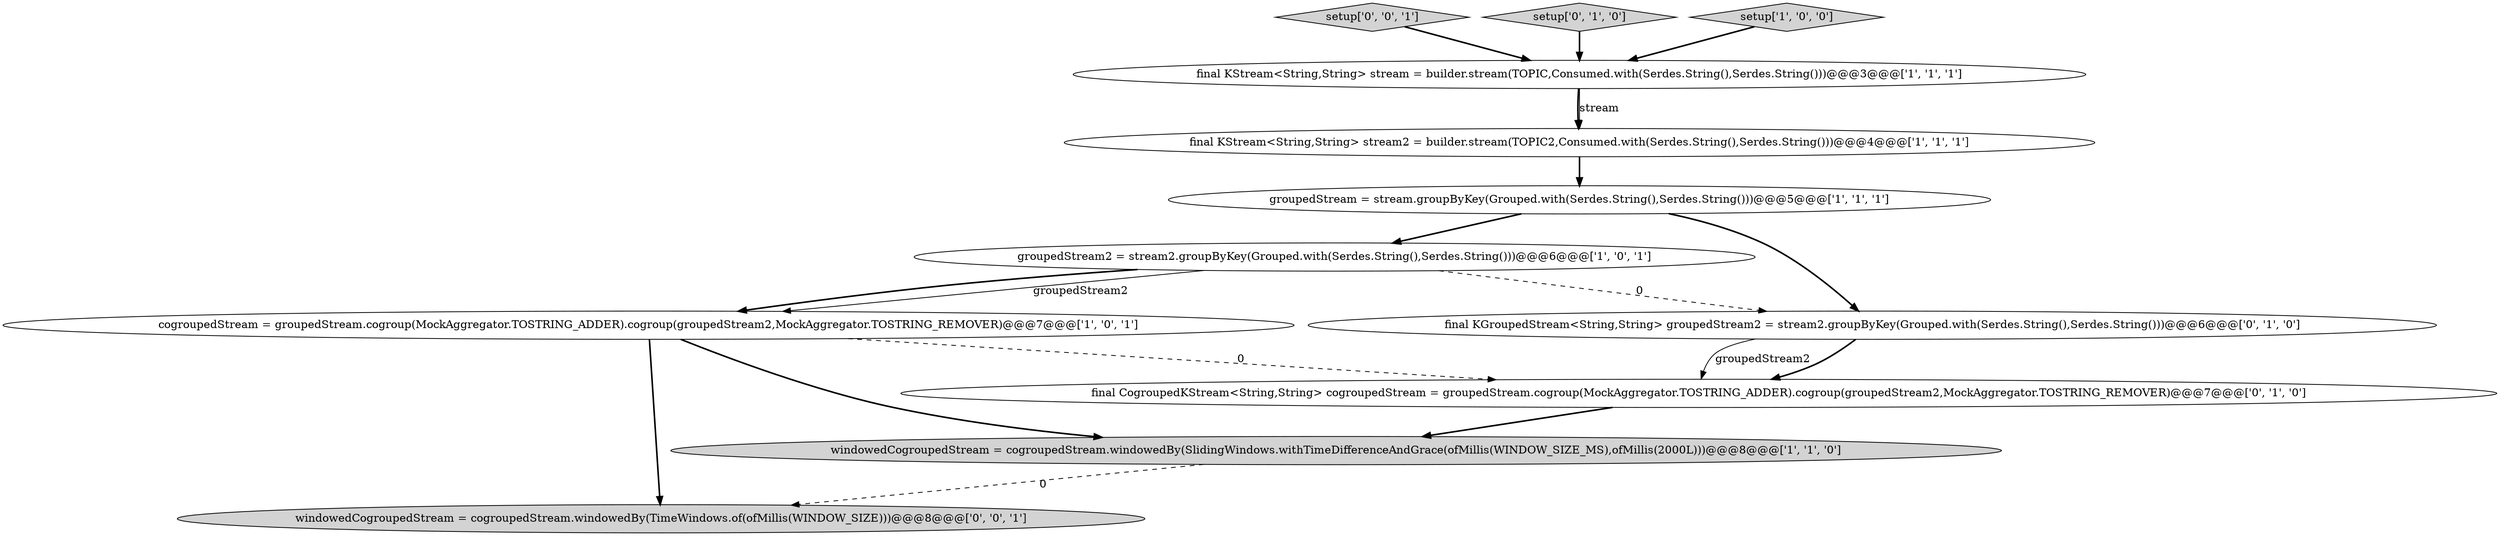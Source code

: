 digraph {
10 [style = filled, label = "setup['0', '0', '1']", fillcolor = lightgray, shape = diamond image = "AAA0AAABBB3BBB"];
7 [style = filled, label = "setup['0', '1', '0']", fillcolor = lightgray, shape = diamond image = "AAA0AAABBB2BBB"];
11 [style = filled, label = "windowedCogroupedStream = cogroupedStream.windowedBy(TimeWindows.of(ofMillis(WINDOW_SIZE)))@@@8@@@['0', '0', '1']", fillcolor = lightgray, shape = ellipse image = "AAA0AAABBB3BBB"];
8 [style = filled, label = "final CogroupedKStream<String,String> cogroupedStream = groupedStream.cogroup(MockAggregator.TOSTRING_ADDER).cogroup(groupedStream2,MockAggregator.TOSTRING_REMOVER)@@@7@@@['0', '1', '0']", fillcolor = white, shape = ellipse image = "AAA1AAABBB2BBB"];
4 [style = filled, label = "cogroupedStream = groupedStream.cogroup(MockAggregator.TOSTRING_ADDER).cogroup(groupedStream2,MockAggregator.TOSTRING_REMOVER)@@@7@@@['1', '0', '1']", fillcolor = white, shape = ellipse image = "AAA0AAABBB1BBB"];
0 [style = filled, label = "groupedStream2 = stream2.groupByKey(Grouped.with(Serdes.String(),Serdes.String()))@@@6@@@['1', '0', '1']", fillcolor = white, shape = ellipse image = "AAA0AAABBB1BBB"];
9 [style = filled, label = "final KGroupedStream<String,String> groupedStream2 = stream2.groupByKey(Grouped.with(Serdes.String(),Serdes.String()))@@@6@@@['0', '1', '0']", fillcolor = white, shape = ellipse image = "AAA1AAABBB2BBB"];
2 [style = filled, label = "final KStream<String,String> stream2 = builder.stream(TOPIC2,Consumed.with(Serdes.String(),Serdes.String()))@@@4@@@['1', '1', '1']", fillcolor = white, shape = ellipse image = "AAA0AAABBB1BBB"];
5 [style = filled, label = "windowedCogroupedStream = cogroupedStream.windowedBy(SlidingWindows.withTimeDifferenceAndGrace(ofMillis(WINDOW_SIZE_MS),ofMillis(2000L)))@@@8@@@['1', '1', '0']", fillcolor = lightgray, shape = ellipse image = "AAA0AAABBB1BBB"];
1 [style = filled, label = "final KStream<String,String> stream = builder.stream(TOPIC,Consumed.with(Serdes.String(),Serdes.String()))@@@3@@@['1', '1', '1']", fillcolor = white, shape = ellipse image = "AAA0AAABBB1BBB"];
6 [style = filled, label = "groupedStream = stream.groupByKey(Grouped.with(Serdes.String(),Serdes.String()))@@@5@@@['1', '1', '1']", fillcolor = white, shape = ellipse image = "AAA0AAABBB1BBB"];
3 [style = filled, label = "setup['1', '0', '0']", fillcolor = lightgray, shape = diamond image = "AAA0AAABBB1BBB"];
2->6 [style = bold, label=""];
6->0 [style = bold, label=""];
4->5 [style = bold, label=""];
0->4 [style = solid, label="groupedStream2"];
4->11 [style = bold, label=""];
10->1 [style = bold, label=""];
7->1 [style = bold, label=""];
9->8 [style = bold, label=""];
9->8 [style = solid, label="groupedStream2"];
0->4 [style = bold, label=""];
8->5 [style = bold, label=""];
1->2 [style = bold, label=""];
0->9 [style = dashed, label="0"];
1->2 [style = solid, label="stream"];
5->11 [style = dashed, label="0"];
3->1 [style = bold, label=""];
4->8 [style = dashed, label="0"];
6->9 [style = bold, label=""];
}
